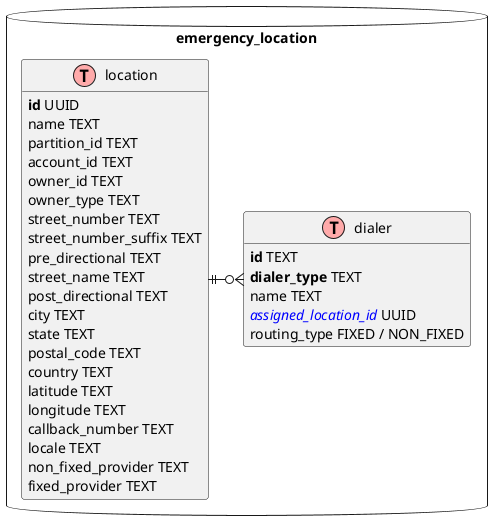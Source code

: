 @startuml
!include <aws/common>
!include <aws/Storage/AmazonS3/AmazonS3>

!define Table(name,desc) class name as "desc" << (T,#ffaaaa) >>
!define primary_key(x) <b>x</b>
!define foreign_key(x) <i><color:blue>x</color></i>
!define deprecated(x) <s>x</s>
!define new(x) <i><color:yellow>x</color></i>

hide methods

database "emergency_location" as loc {
    Table(l, "location") {
        primary_key(id) UUID
        name TEXT
        partition_id TEXT
        account_id TEXT
        owner_id TEXT
        owner_type TEXT
        street_number TEXT
        street_number_suffix TEXT
        pre_directional TEXT
        street_name TEXT
        post_directional TEXT
        city TEXT
        state TEXT
        postal_code TEXT
        country TEXT
        latitude TEXT
        longitude TEXT
        callback_number TEXT
        locale TEXT
        non_fixed_provider TEXT
        fixed_provider TEXT
    }

    Table(d, "dialer") {
        primary_key(id) TEXT
        primary_key(dialer_type) TEXT
        name TEXT
        foreign_key(assigned_location_id) UUID
        routing_type FIXED / NON_FIXED
    }

    l ||-o{ d
}
@enduml